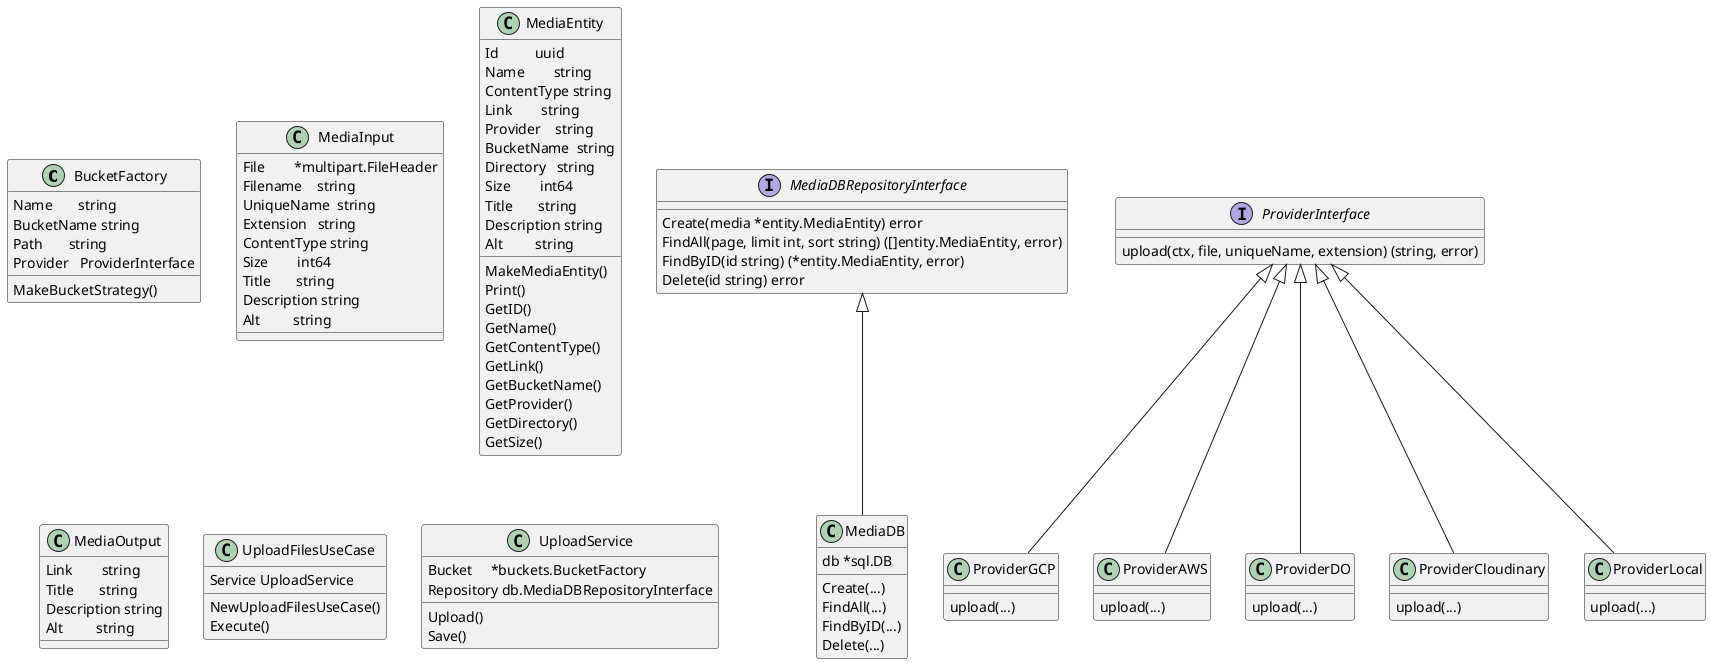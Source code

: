 @startuml classes

class BucketFactory {
    Name       string
	BucketName string
	Path       string
    Provider   ProviderInterface
    MakeBucketStrategy()
}

class MediaInput {
	File        *multipart.FileHeader
	Filename    string
	UniqueName  string
	Extension   string
	ContentType string
	Size        int64
    Title       string
    Description string
    Alt         string
}

class MediaEntity {
    Id          uuid
    Name        string
    ContentType string
    Link        string
    Provider    string
    BucketName  string
    Directory   string
    Size        int64
    Title       string
    Description string
    Alt         string
    MakeMediaEntity()
    Print()
    GetID()
    GetName()
    GetContentType()
    GetLink()
    GetBucketName()
    GetProvider()
    GetDirectory()
    GetSize()
}

class MediaOutput {
	Link        string
    Title       string
    Description string
    Alt         string
}


class UploadFilesUseCase {
    Service UploadService
    NewUploadFilesUseCase()
    Execute()
}

class UploadService {
    Bucket     *buckets.BucketFactory
	Repository db.MediaDBRepositoryInterface
    Upload()
    Save()
}

class MediaDB {
    db *sql.DB
    Create(...)
    FindAll(...)
    FindByID(...)
    Delete(...)
}

interface MediaDBRepositoryInterface {
    Create(media *entity.MediaEntity) error
	FindAll(page, limit int, sort string) ([]entity.MediaEntity, error)
	FindByID(id string) (*entity.MediaEntity, error)
	Delete(id string) error
}

interface ProviderInterface {
    upload(ctx, file, uniqueName, extension) (string, error)
}

class ProviderGCP {
    upload(...)
}

class ProviderAWS {
    upload(...)
}

class ProviderDO {
    upload(...)
}

class ProviderCloudinary {
    upload(...)
}

class ProviderLocal {
    upload(...)
}

ProviderInterface <|-- ProviderGCP
ProviderInterface <|-- ProviderAWS
ProviderInterface <|-- ProviderDO
ProviderInterface <|-- ProviderCloudinary
ProviderInterface <|-- ProviderLocal

MediaDBRepositoryInterface <|-- MediaDB

@enduml
